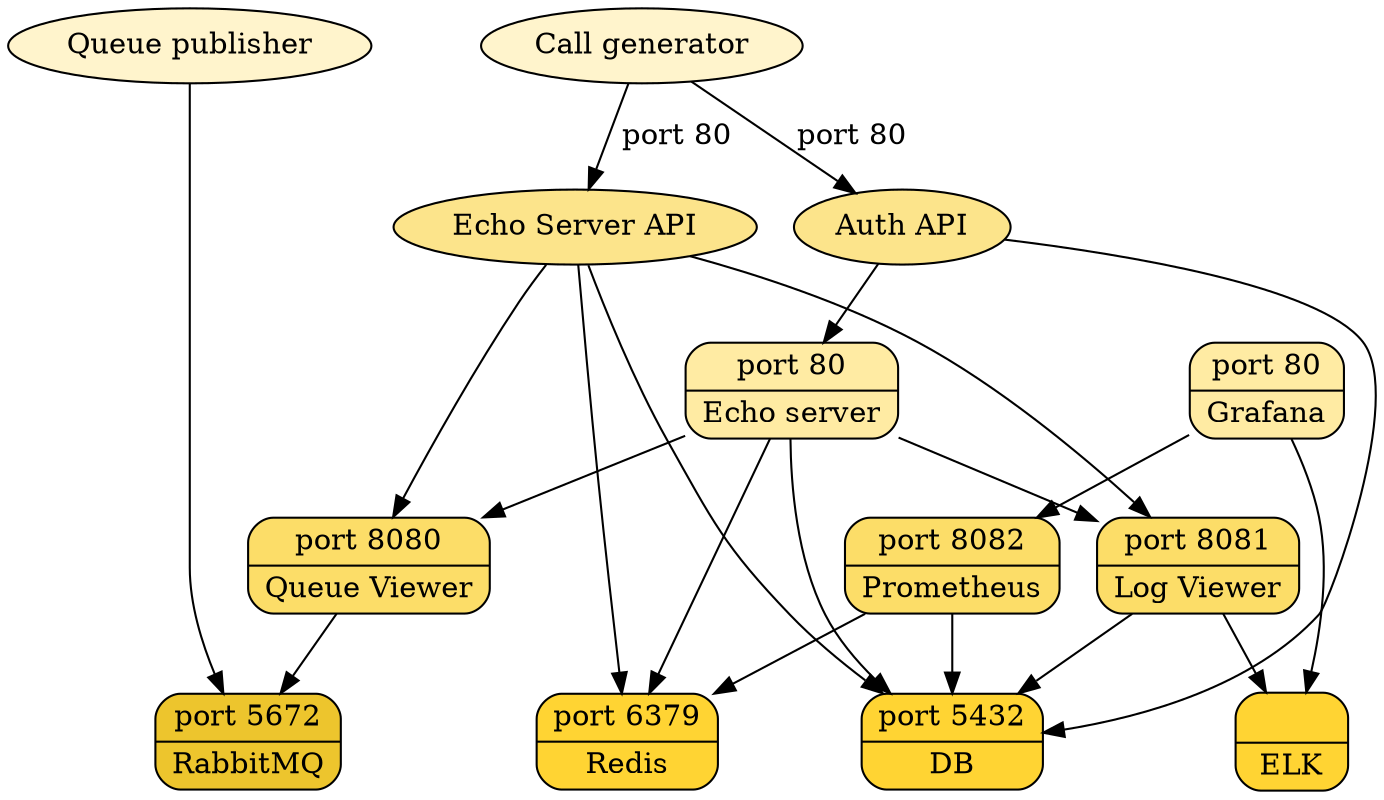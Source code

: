digraph apisandbox {
  //rankdir=TB;


  // Client-side Apps - #80fc03 (light green)
  node[fillcolor="#fff4cc" style="filled" fontcolor="black"];
  call_generator[label="Call generator"]; publisher[label="Queue publisher"];
  
    // Html_front_end - #FFEB3B (yellow)
  node[fillcolor="#ffeba3" style="filled" fontcolor="black"];
  echo_server[label="{<f0> port 80|<f1> Echo server\n}" shape=Mrecord]; 
  grafana[label="{<f0> port 80|<f1> Grafana\n}" shape=Mrecord];

  // API Gateways - #fcba03 (dark yellow)
  node[fillcolor="#fce48b" style="filled" fontcolor="black"];
  auth_api[label="Auth API"]; echo_server_api[label="Echo Server API"];
    
  // Microservices - #911014 (bordeaux)
  node[fillcolor="#fcdd68" style="filled" fontcolor="black"];
  queue_viewer[label="{<f0> port 8080|<f1> Queue Viewer}" shape=Mrecord];
  log_server[label="{<f0> port 8081|<f1> Log Viewer}" shape=Mrecord]; 
  prometheus[label="{<f0> port 8082|<f1> Prometheus}" shape=Mrecord];

  // Message Queue - #d703fc (purple)
  node[fillcolor="#edc52d" style="filled" fontcolor="black"];
  rabbitmq[label="{<f0> port 5672|<f1> RabbitMQ}" shape=Mrecord];

  // Storage - #303F9F (dark blue)
  node[fillcolor="#ffd433" style="filled" fontcolor="black"];
  database[label="{<f0> port 5432|<f1> DB}" shape=Mrecord];
  cache[label="{<f0> port 6379|<f1> Redis}" shape=Mrecord];
  elk[label="{<f0> \n|<f1> ELK}" shape=Mrecord];

  // Monitoring - #03dbfc (light blue)
  node[fillcolor="#edc52d" style="filled" fontcolor="black"];
  
  
  
  subgraph client_side_apps {
      call_generator -> {echo_server_api, auth_api} [label=" port 80"];
      publisher -> {rabbitmq};
      
      {rank=same; call_generator publisher};
  }
  
  subgraph front_end {
    label="Front end";
    
    subgraph api_gateways {
        echo_server_api -> {cache, log_server, database, queue_viewer};
        auth_api -> {echo_server, database};
        {rank=same; echo_server_api auth_api}
    }

    subgraph html_gateways {
        echo_server -> {cache, log_server, database, queue_viewer}
        grafana -> {prometheus, elk}
        {rank=same; echo_server grafana}
    }
  }

  subgraph microservices {
      prometheus -> {cache, database};
      log_server -> {elk, database};
      queue_viewer -> {rabbitmq};
  }

  subgraph backend {
      database;
      rabbitmq;
      cache;
      elk;
      {rank=same database rabbitmq cache elk}
  }
}